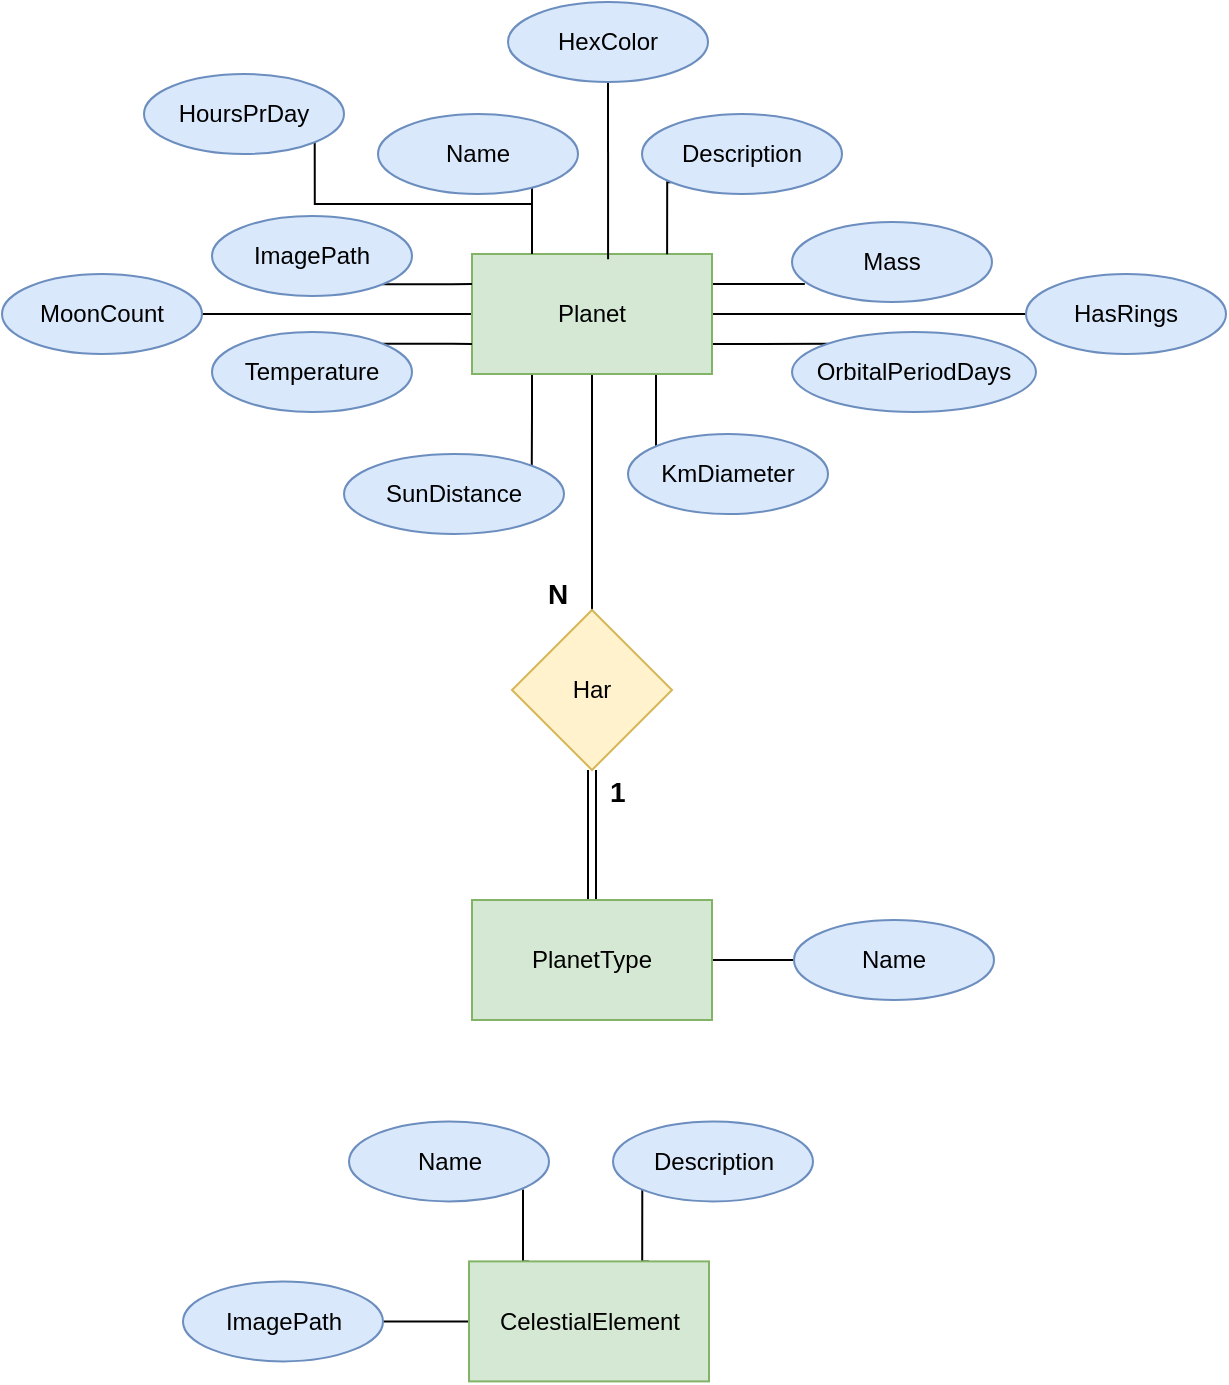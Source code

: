 <mxfile userAgent="Mozilla/5.0 (Windows NT 10.0; Win64; x64) AppleWebKit/537.36 (KHTML, like Gecko) Chrome/69.0.35.100 Safari/537.36" version="9.2.3" editor="www.draw.io" type="device"><diagram id="91649020-70a3-5e97-3b4d-b90628712baf" name="Page-1"><mxGraphModel dx="1042" dy="518" grid="1" gridSize="10" guides="1" tooltips="1" connect="1" arrows="1" fold="1" page="1" pageScale="1" pageWidth="827" pageHeight="1169" background="#ffffff" math="0" shadow="0"><root><mxCell id="0"/><mxCell id="1" parent="0"/><mxCell id="159" style="edgeStyle=orthogonalEdgeStyle;rounded=0;html=1;exitX=0.25;exitY=0;entryX=1;entryY=1;jettySize=auto;orthogonalLoop=1;endArrow=none;endFill=0;" edge="1" parent="1" source="75"><mxGeometry relative="1" as="geometry"><mxPoint x="391.5" y="618.7" as="targetPoint"/></mxGeometry></mxCell><mxCell id="160" style="edgeStyle=orthogonalEdgeStyle;rounded=0;html=1;exitX=0.75;exitY=0;entryX=0;entryY=1;endArrow=none;endFill=0;jettySize=auto;orthogonalLoop=1;" edge="1" parent="1" source="75" target="157"><mxGeometry relative="1" as="geometry"/></mxCell><mxCell id="161" style="edgeStyle=orthogonalEdgeStyle;rounded=0;html=1;exitX=0;exitY=0.5;entryX=1;entryY=0.5;endArrow=none;endFill=0;jettySize=auto;orthogonalLoop=1;" edge="1" parent="1" source="75" target="158"><mxGeometry relative="1" as="geometry"/></mxCell><mxCell id="75" value="CelestialElement" style="rounded=0;whiteSpace=wrap;html=1;fillColor=#d5e8d4;strokeColor=#82b366;" parent="1" vertex="1"><mxGeometry x="364.5" y="654.7" width="120" height="60" as="geometry"/></mxCell><mxCell id="154" value="Name&lt;br&gt;" style="ellipse;whiteSpace=wrap;html=1;fillColor=#dae8fc;strokeColor=#6c8ebf;" parent="1" vertex="1"><mxGeometry x="304.5" y="584.7" width="100" height="40" as="geometry"/></mxCell><mxCell id="157" value="Description&lt;br&gt;" style="ellipse;whiteSpace=wrap;html=1;fillColor=#dae8fc;strokeColor=#6c8ebf;" vertex="1" parent="1"><mxGeometry x="436.5" y="584.7" width="100" height="40" as="geometry"/></mxCell><mxCell id="158" value="ImagePath&lt;br&gt;" style="ellipse;whiteSpace=wrap;html=1;fillColor=#dae8fc;strokeColor=#6c8ebf;" vertex="1" parent="1"><mxGeometry x="221.5" y="664.7" width="100" height="40" as="geometry"/></mxCell><mxCell id="186" style="edgeStyle=orthogonalEdgeStyle;rounded=0;html=1;exitX=1;exitY=0.25;entryX=0.064;entryY=0.775;entryPerimeter=0;endArrow=none;endFill=0;jettySize=auto;orthogonalLoop=1;" edge="1" parent="1" source="162" target="183"><mxGeometry relative="1" as="geometry"/></mxCell><mxCell id="187" style="edgeStyle=orthogonalEdgeStyle;rounded=0;html=1;exitX=1;exitY=0.75;entryX=0;entryY=0;endArrow=none;endFill=0;jettySize=auto;orthogonalLoop=1;" edge="1" parent="1" source="162" target="184"><mxGeometry relative="1" as="geometry"/></mxCell><mxCell id="198" style="edgeStyle=orthogonalEdgeStyle;rounded=0;html=1;exitX=1;exitY=0.5;entryX=0;entryY=0.5;endArrow=none;endFill=0;jettySize=auto;orthogonalLoop=1;" edge="1" parent="1" source="162" target="197"><mxGeometry relative="1" as="geometry"/></mxCell><mxCell id="201" style="edgeStyle=orthogonalEdgeStyle;rounded=0;html=1;exitX=0;exitY=0.5;entryX=1;entryY=0.5;endArrow=none;endFill=0;jettySize=auto;orthogonalLoop=1;" edge="1" parent="1" source="162" target="200"><mxGeometry relative="1" as="geometry"/></mxCell><mxCell id="210" style="edgeStyle=orthogonalEdgeStyle;rounded=0;html=1;exitX=0.5;exitY=1;entryX=0.5;entryY=0;endArrow=none;endFill=0;jettySize=auto;orthogonalLoop=1;" edge="1" parent="1" source="162" target="189"><mxGeometry relative="1" as="geometry"/></mxCell><mxCell id="211" style="edgeStyle=orthogonalEdgeStyle;rounded=0;html=1;exitX=0.25;exitY=1;entryX=1;entryY=0;endArrow=none;endFill=0;jettySize=auto;orthogonalLoop=1;" edge="1" parent="1" source="162" target="207"><mxGeometry relative="1" as="geometry"/></mxCell><mxCell id="217" style="edgeStyle=orthogonalEdgeStyle;rounded=0;html=1;exitX=0.75;exitY=1;entryX=0;entryY=0;endArrow=none;endFill=0;jettySize=auto;orthogonalLoop=1;" edge="1" parent="1"><mxGeometry relative="1" as="geometry"><mxPoint x="455" y="211" as="sourcePoint"/><mxPoint x="458" y="247" as="targetPoint"/></mxGeometry></mxCell><mxCell id="227" style="edgeStyle=orthogonalEdgeStyle;rounded=0;html=1;exitX=0.25;exitY=0;entryX=1;entryY=1;endArrow=none;endFill=0;jettySize=auto;orthogonalLoop=1;" edge="1" parent="1" source="162" target="226"><mxGeometry relative="1" as="geometry"/></mxCell><mxCell id="162" value="Planet&lt;br&gt;" style="rounded=0;whiteSpace=wrap;html=1;fillColor=#d5e8d4;strokeColor=#82b366;" vertex="1" parent="1"><mxGeometry x="366" y="151" width="120" height="60" as="geometry"/></mxCell><mxCell id="167" style="edgeStyle=orthogonalEdgeStyle;rounded=0;html=1;exitX=1;exitY=1;entryX=0.25;entryY=0;endArrow=none;endFill=0;jettySize=auto;orthogonalLoop=1;" edge="1" parent="1" source="163" target="162"><mxGeometry relative="1" as="geometry"/></mxCell><mxCell id="163" value="Name&lt;br&gt;" style="ellipse;whiteSpace=wrap;html=1;fillColor=#dae8fc;strokeColor=#6c8ebf;" vertex="1" parent="1"><mxGeometry x="319" y="81" width="100" height="40" as="geometry"/></mxCell><mxCell id="168" style="edgeStyle=orthogonalEdgeStyle;rounded=0;html=1;exitX=0;exitY=1;entryX=0.813;entryY=0.003;entryPerimeter=0;endArrow=none;endFill=0;jettySize=auto;orthogonalLoop=1;" edge="1" parent="1" source="164" target="162"><mxGeometry relative="1" as="geometry"/></mxCell><mxCell id="164" value="Description&lt;br&gt;" style="ellipse;whiteSpace=wrap;html=1;fillColor=#dae8fc;strokeColor=#6c8ebf;" vertex="1" parent="1"><mxGeometry x="451" y="81" width="100" height="40" as="geometry"/></mxCell><mxCell id="174" style="edgeStyle=orthogonalEdgeStyle;rounded=0;html=1;exitX=1;exitY=1;entryX=0;entryY=0.25;endArrow=none;endFill=0;jettySize=auto;orthogonalLoop=1;" edge="1" parent="1" source="165" target="162"><mxGeometry relative="1" as="geometry"/></mxCell><mxCell id="165" value="ImagePath&lt;br&gt;" style="ellipse;whiteSpace=wrap;html=1;fillColor=#dae8fc;strokeColor=#6c8ebf;" vertex="1" parent="1"><mxGeometry x="236" y="132" width="100" height="40" as="geometry"/></mxCell><mxCell id="199" style="edgeStyle=orthogonalEdgeStyle;rounded=0;html=1;exitX=1;exitY=0;entryX=0;entryY=0.75;endArrow=none;endFill=0;jettySize=auto;orthogonalLoop=1;" edge="1" parent="1" source="169" target="162"><mxGeometry relative="1" as="geometry"/></mxCell><mxCell id="169" value="Temperature" style="ellipse;whiteSpace=wrap;html=1;fillColor=#dae8fc;strokeColor=#6c8ebf;" vertex="1" parent="1"><mxGeometry x="236" y="190" width="100" height="40" as="geometry"/></mxCell><mxCell id="172" style="edgeStyle=orthogonalEdgeStyle;rounded=0;html=1;exitX=0.5;exitY=1;entryX=0.567;entryY=0.043;entryPerimeter=0;endArrow=none;endFill=0;jettySize=auto;orthogonalLoop=1;" edge="1" parent="1" source="171" target="162"><mxGeometry relative="1" as="geometry"/></mxCell><mxCell id="171" value="HexColor" style="ellipse;whiteSpace=wrap;html=1;fillColor=#dae8fc;strokeColor=#6c8ebf;" vertex="1" parent="1"><mxGeometry x="384" y="25" width="100" height="40" as="geometry"/></mxCell><mxCell id="183" value="Mass&lt;br&gt;" style="ellipse;whiteSpace=wrap;html=1;fillColor=#dae8fc;strokeColor=#6c8ebf;" vertex="1" parent="1"><mxGeometry x="526" y="135" width="100" height="40" as="geometry"/></mxCell><mxCell id="184" value="OrbitalPeriodDays&lt;br&gt;" style="ellipse;whiteSpace=wrap;html=1;fillColor=#dae8fc;strokeColor=#6c8ebf;" vertex="1" parent="1"><mxGeometry x="526" y="190" width="122" height="40" as="geometry"/></mxCell><mxCell id="220" style="edgeStyle=orthogonalEdgeStyle;rounded=0;html=1;exitX=0.5;exitY=1;entryX=0.5;entryY=0;endArrow=none;endFill=0;jettySize=auto;orthogonalLoop=1;shape=link;" edge="1" parent="1" source="189" target="218"><mxGeometry relative="1" as="geometry"/></mxCell><mxCell id="189" value="Har" style="rhombus;whiteSpace=wrap;html=1;rounded=0;strokeColor=#d6b656;fillColor=#fff2cc;" vertex="1" parent="1"><mxGeometry x="386" y="329" width="80" height="80" as="geometry"/></mxCell><mxCell id="197" value="HasRings&lt;br&gt;" style="ellipse;whiteSpace=wrap;html=1;fillColor=#dae8fc;strokeColor=#6c8ebf;" vertex="1" parent="1"><mxGeometry x="643" y="161" width="100" height="40" as="geometry"/></mxCell><mxCell id="200" value="MoonCount&lt;br&gt;" style="ellipse;whiteSpace=wrap;html=1;fillColor=#dae8fc;strokeColor=#6c8ebf;" vertex="1" parent="1"><mxGeometry x="131" y="161" width="100" height="40" as="geometry"/></mxCell><mxCell id="202" value="KmDiameter" style="ellipse;whiteSpace=wrap;html=1;fillColor=#dae8fc;strokeColor=#6c8ebf;" vertex="1" parent="1"><mxGeometry x="444" y="241" width="100" height="40" as="geometry"/></mxCell><mxCell id="207" value="SunDistance" style="ellipse;whiteSpace=wrap;html=1;fillColor=#dae8fc;strokeColor=#6c8ebf;" vertex="1" parent="1"><mxGeometry x="302" y="251" width="110" height="40" as="geometry"/></mxCell><mxCell id="223" style="edgeStyle=orthogonalEdgeStyle;rounded=0;html=1;exitX=1;exitY=0.5;entryX=0;entryY=0.5;endArrow=none;endFill=0;jettySize=auto;orthogonalLoop=1;" edge="1" parent="1" source="218" target="222"><mxGeometry relative="1" as="geometry"/></mxCell><mxCell id="218" value="PlanetType&lt;br&gt;" style="rounded=0;whiteSpace=wrap;html=1;fillColor=#d5e8d4;strokeColor=#82b366;" vertex="1" parent="1"><mxGeometry x="366" y="474" width="120" height="60" as="geometry"/></mxCell><mxCell id="222" value="Name" style="ellipse;whiteSpace=wrap;html=1;fillColor=#dae8fc;strokeColor=#6c8ebf;" vertex="1" parent="1"><mxGeometry x="527" y="484" width="100" height="40" as="geometry"/></mxCell><mxCell id="224" value="&lt;b&gt;&lt;font style=&quot;font-size: 14px&quot;&gt;1&lt;/font&gt;&lt;/b&gt;" style="text;html=1;resizable=0;points=[];autosize=1;align=left;verticalAlign=top;spacingTop=-4;" vertex="1" parent="1"><mxGeometry x="433" y="409" width="20" height="20" as="geometry"/></mxCell><mxCell id="225" value="&lt;b&gt;&lt;font style=&quot;font-size: 14px&quot;&gt;N&lt;/font&gt;&lt;/b&gt;" style="text;html=1;resizable=0;points=[];autosize=1;align=left;verticalAlign=top;spacingTop=-4;" vertex="1" parent="1"><mxGeometry x="402" y="310" width="30" height="20" as="geometry"/></mxCell><mxCell id="226" value="HoursPrDay&lt;br&gt;" style="ellipse;whiteSpace=wrap;html=1;fillColor=#dae8fc;strokeColor=#6c8ebf;" vertex="1" parent="1"><mxGeometry x="202" y="61" width="100" height="40" as="geometry"/></mxCell></root></mxGraphModel></diagram></mxfile>